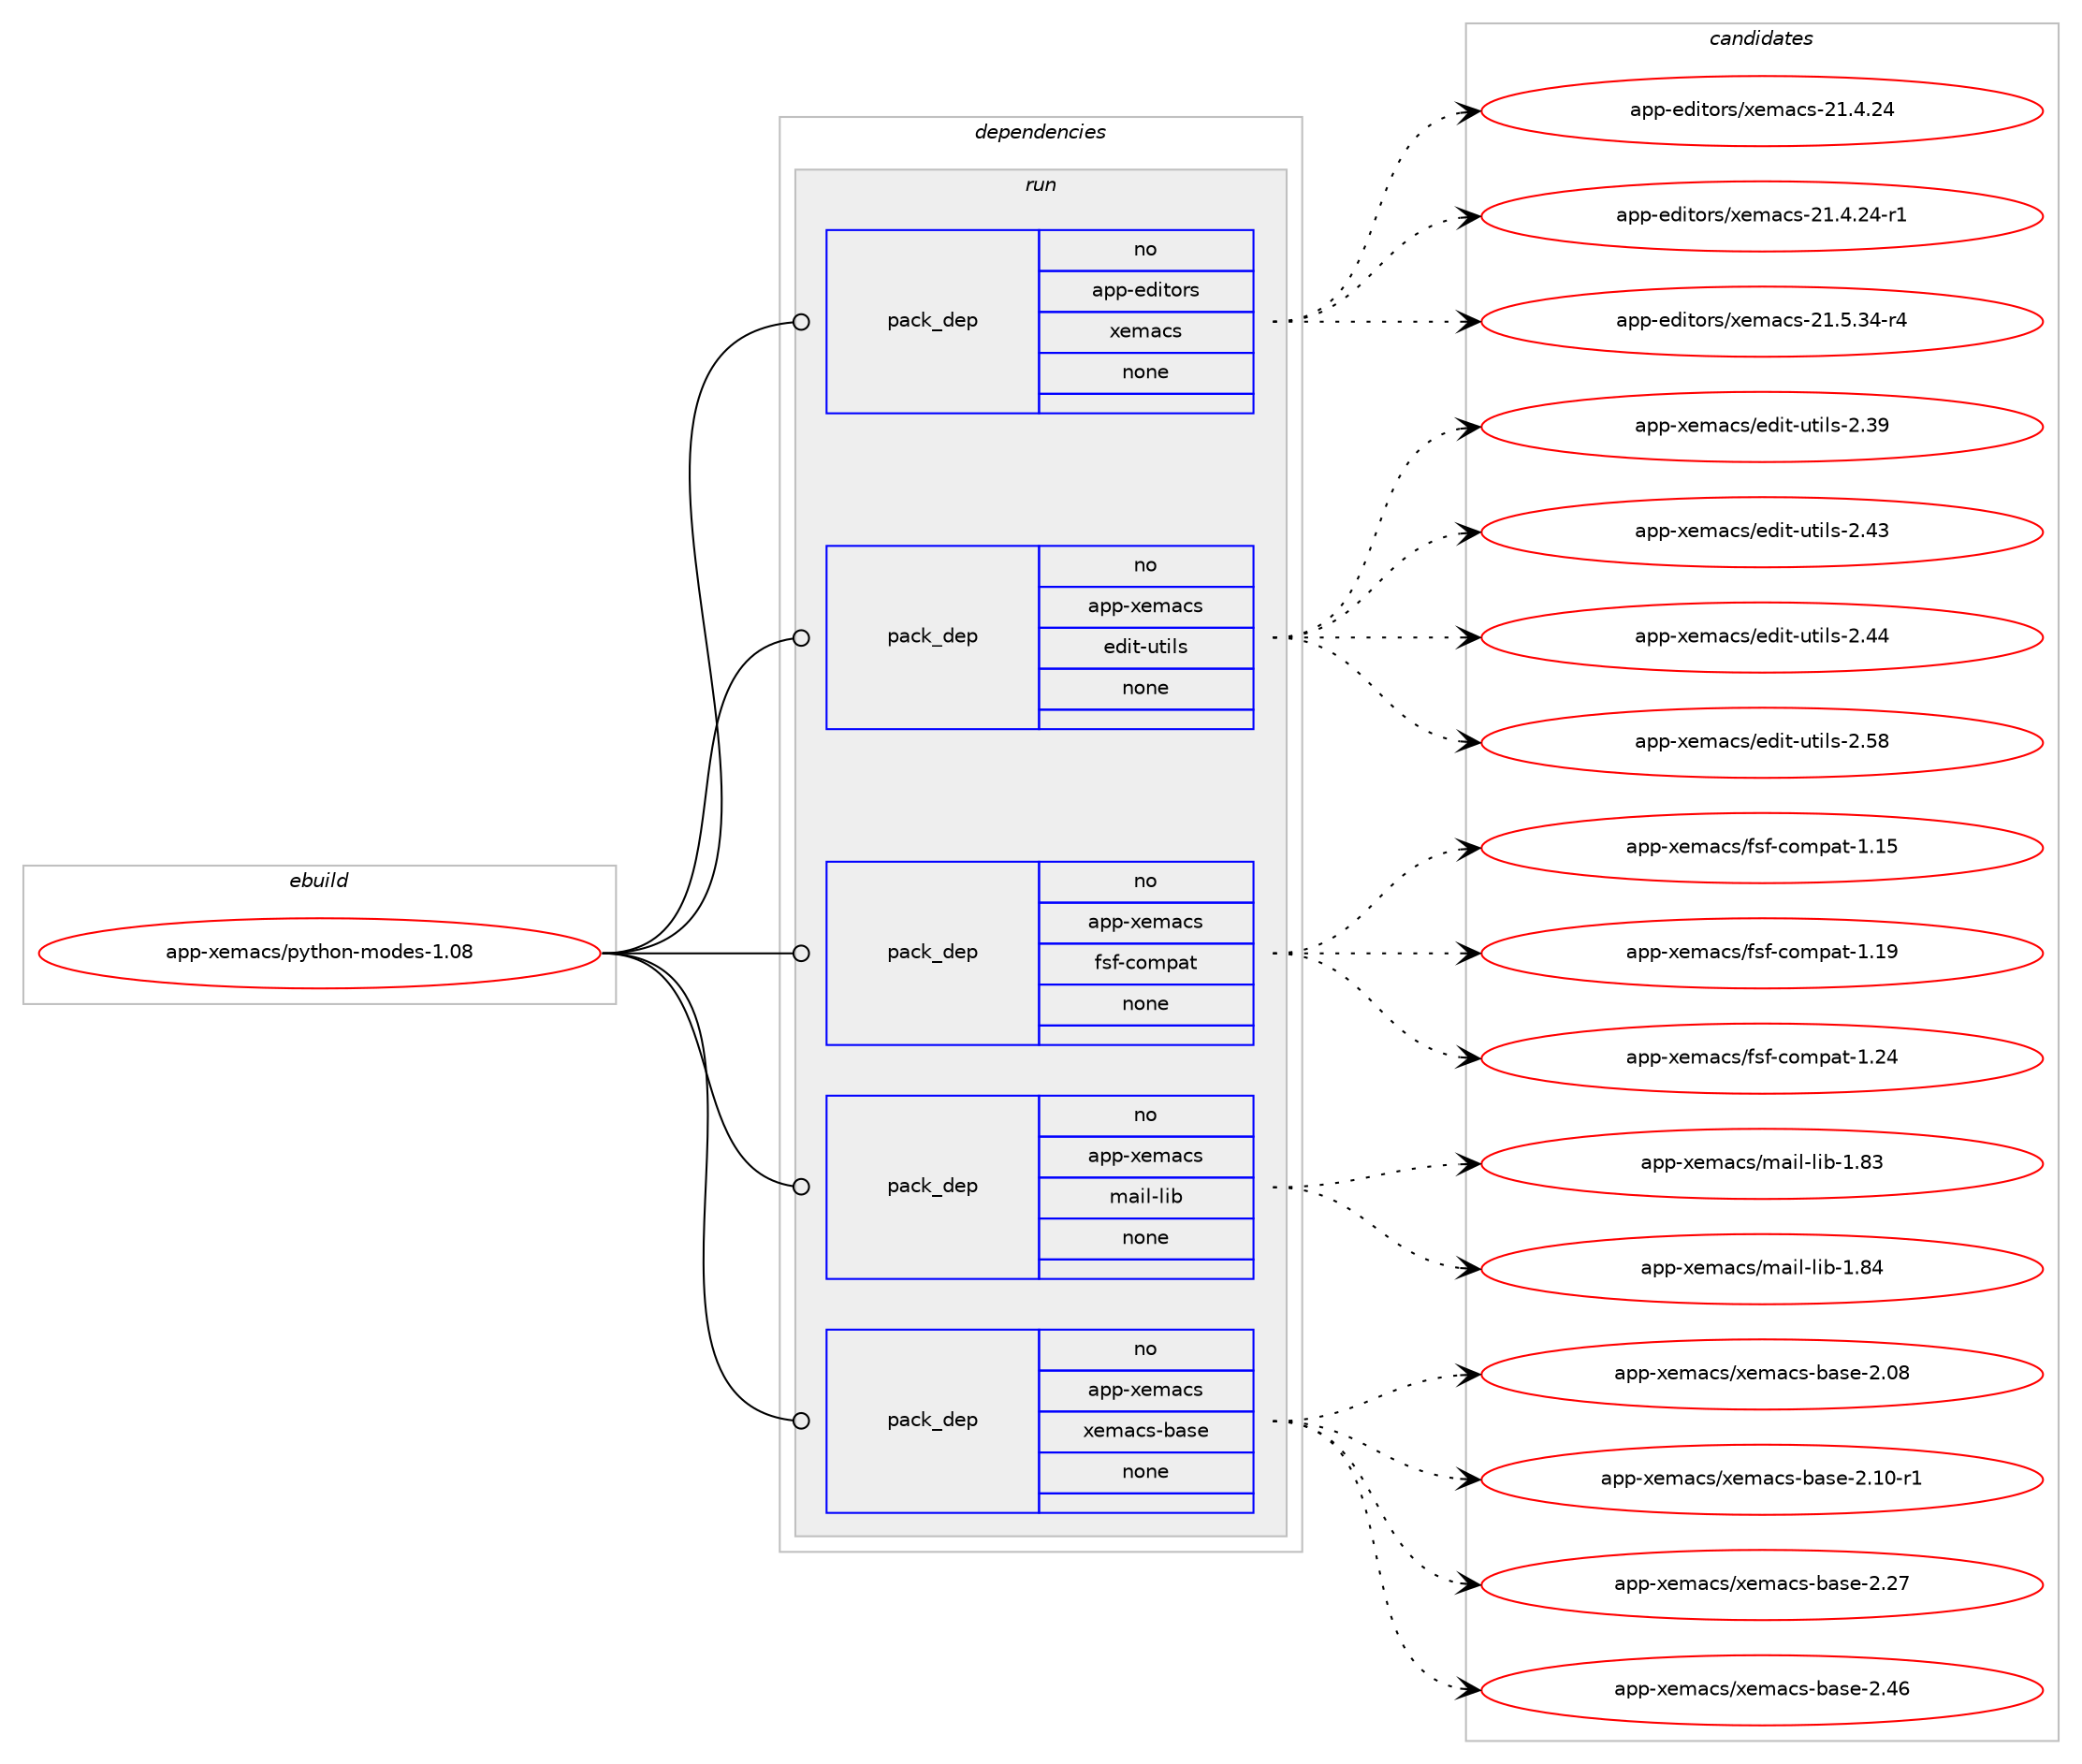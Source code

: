 digraph prolog {

# *************
# Graph options
# *************

newrank=true;
concentrate=true;
compound=true;
graph [rankdir=LR,fontname=Helvetica,fontsize=10,ranksep=1.5];#, ranksep=2.5, nodesep=0.2];
edge  [arrowhead=vee];
node  [fontname=Helvetica,fontsize=10];

# **********
# The ebuild
# **********

subgraph cluster_leftcol {
color=gray;
rank=same;
label=<<i>ebuild</i>>;
id [label="app-xemacs/python-modes-1.08", color=red, width=4, href="../app-xemacs/python-modes-1.08.svg"];
}

# ****************
# The dependencies
# ****************

subgraph cluster_midcol {
color=gray;
label=<<i>dependencies</i>>;
subgraph cluster_compile {
fillcolor="#eeeeee";
style=filled;
label=<<i>compile</i>>;
}
subgraph cluster_compileandrun {
fillcolor="#eeeeee";
style=filled;
label=<<i>compile and run</i>>;
}
subgraph cluster_run {
fillcolor="#eeeeee";
style=filled;
label=<<i>run</i>>;
subgraph pack383809 {
dependency515618 [label=<<TABLE BORDER="0" CELLBORDER="1" CELLSPACING="0" CELLPADDING="4" WIDTH="220"><TR><TD ROWSPAN="6" CELLPADDING="30">pack_dep</TD></TR><TR><TD WIDTH="110">no</TD></TR><TR><TD>app-editors</TD></TR><TR><TD>xemacs</TD></TR><TR><TD>none</TD></TR><TR><TD></TD></TR></TABLE>>, shape=none, color=blue];
}
id:e -> dependency515618:w [weight=20,style="solid",arrowhead="odot"];
subgraph pack383810 {
dependency515619 [label=<<TABLE BORDER="0" CELLBORDER="1" CELLSPACING="0" CELLPADDING="4" WIDTH="220"><TR><TD ROWSPAN="6" CELLPADDING="30">pack_dep</TD></TR><TR><TD WIDTH="110">no</TD></TR><TR><TD>app-xemacs</TD></TR><TR><TD>edit-utils</TD></TR><TR><TD>none</TD></TR><TR><TD></TD></TR></TABLE>>, shape=none, color=blue];
}
id:e -> dependency515619:w [weight=20,style="solid",arrowhead="odot"];
subgraph pack383811 {
dependency515620 [label=<<TABLE BORDER="0" CELLBORDER="1" CELLSPACING="0" CELLPADDING="4" WIDTH="220"><TR><TD ROWSPAN="6" CELLPADDING="30">pack_dep</TD></TR><TR><TD WIDTH="110">no</TD></TR><TR><TD>app-xemacs</TD></TR><TR><TD>fsf-compat</TD></TR><TR><TD>none</TD></TR><TR><TD></TD></TR></TABLE>>, shape=none, color=blue];
}
id:e -> dependency515620:w [weight=20,style="solid",arrowhead="odot"];
subgraph pack383812 {
dependency515621 [label=<<TABLE BORDER="0" CELLBORDER="1" CELLSPACING="0" CELLPADDING="4" WIDTH="220"><TR><TD ROWSPAN="6" CELLPADDING="30">pack_dep</TD></TR><TR><TD WIDTH="110">no</TD></TR><TR><TD>app-xemacs</TD></TR><TR><TD>mail-lib</TD></TR><TR><TD>none</TD></TR><TR><TD></TD></TR></TABLE>>, shape=none, color=blue];
}
id:e -> dependency515621:w [weight=20,style="solid",arrowhead="odot"];
subgraph pack383813 {
dependency515622 [label=<<TABLE BORDER="0" CELLBORDER="1" CELLSPACING="0" CELLPADDING="4" WIDTH="220"><TR><TD ROWSPAN="6" CELLPADDING="30">pack_dep</TD></TR><TR><TD WIDTH="110">no</TD></TR><TR><TD>app-xemacs</TD></TR><TR><TD>xemacs-base</TD></TR><TR><TD>none</TD></TR><TR><TD></TD></TR></TABLE>>, shape=none, color=blue];
}
id:e -> dependency515622:w [weight=20,style="solid",arrowhead="odot"];
}
}

# **************
# The candidates
# **************

subgraph cluster_choices {
rank=same;
color=gray;
label=<<i>candidates</i>>;

subgraph choice383809 {
color=black;
nodesep=1;
choice97112112451011001051161111141154712010110997991154550494652465052 [label="app-editors/xemacs-21.4.24", color=red, width=4,href="../app-editors/xemacs-21.4.24.svg"];
choice971121124510110010511611111411547120101109979911545504946524650524511449 [label="app-editors/xemacs-21.4.24-r1", color=red, width=4,href="../app-editors/xemacs-21.4.24-r1.svg"];
choice971121124510110010511611111411547120101109979911545504946534651524511452 [label="app-editors/xemacs-21.5.34-r4", color=red, width=4,href="../app-editors/xemacs-21.5.34-r4.svg"];
dependency515618:e -> choice97112112451011001051161111141154712010110997991154550494652465052:w [style=dotted,weight="100"];
dependency515618:e -> choice971121124510110010511611111411547120101109979911545504946524650524511449:w [style=dotted,weight="100"];
dependency515618:e -> choice971121124510110010511611111411547120101109979911545504946534651524511452:w [style=dotted,weight="100"];
}
subgraph choice383810 {
color=black;
nodesep=1;
choice9711211245120101109979911547101100105116451171161051081154550465157 [label="app-xemacs/edit-utils-2.39", color=red, width=4,href="../app-xemacs/edit-utils-2.39.svg"];
choice9711211245120101109979911547101100105116451171161051081154550465251 [label="app-xemacs/edit-utils-2.43", color=red, width=4,href="../app-xemacs/edit-utils-2.43.svg"];
choice9711211245120101109979911547101100105116451171161051081154550465252 [label="app-xemacs/edit-utils-2.44", color=red, width=4,href="../app-xemacs/edit-utils-2.44.svg"];
choice9711211245120101109979911547101100105116451171161051081154550465356 [label="app-xemacs/edit-utils-2.58", color=red, width=4,href="../app-xemacs/edit-utils-2.58.svg"];
dependency515619:e -> choice9711211245120101109979911547101100105116451171161051081154550465157:w [style=dotted,weight="100"];
dependency515619:e -> choice9711211245120101109979911547101100105116451171161051081154550465251:w [style=dotted,weight="100"];
dependency515619:e -> choice9711211245120101109979911547101100105116451171161051081154550465252:w [style=dotted,weight="100"];
dependency515619:e -> choice9711211245120101109979911547101100105116451171161051081154550465356:w [style=dotted,weight="100"];
}
subgraph choice383811 {
color=black;
nodesep=1;
choice97112112451201011099799115471021151024599111109112971164549464953 [label="app-xemacs/fsf-compat-1.15", color=red, width=4,href="../app-xemacs/fsf-compat-1.15.svg"];
choice97112112451201011099799115471021151024599111109112971164549464957 [label="app-xemacs/fsf-compat-1.19", color=red, width=4,href="../app-xemacs/fsf-compat-1.19.svg"];
choice97112112451201011099799115471021151024599111109112971164549465052 [label="app-xemacs/fsf-compat-1.24", color=red, width=4,href="../app-xemacs/fsf-compat-1.24.svg"];
dependency515620:e -> choice97112112451201011099799115471021151024599111109112971164549464953:w [style=dotted,weight="100"];
dependency515620:e -> choice97112112451201011099799115471021151024599111109112971164549464957:w [style=dotted,weight="100"];
dependency515620:e -> choice97112112451201011099799115471021151024599111109112971164549465052:w [style=dotted,weight="100"];
}
subgraph choice383812 {
color=black;
nodesep=1;
choice97112112451201011099799115471099710510845108105984549465651 [label="app-xemacs/mail-lib-1.83", color=red, width=4,href="../app-xemacs/mail-lib-1.83.svg"];
choice97112112451201011099799115471099710510845108105984549465652 [label="app-xemacs/mail-lib-1.84", color=red, width=4,href="../app-xemacs/mail-lib-1.84.svg"];
dependency515621:e -> choice97112112451201011099799115471099710510845108105984549465651:w [style=dotted,weight="100"];
dependency515621:e -> choice97112112451201011099799115471099710510845108105984549465652:w [style=dotted,weight="100"];
}
subgraph choice383813 {
color=black;
nodesep=1;
choice971121124512010110997991154712010110997991154598971151014550464856 [label="app-xemacs/xemacs-base-2.08", color=red, width=4,href="../app-xemacs/xemacs-base-2.08.svg"];
choice9711211245120101109979911547120101109979911545989711510145504649484511449 [label="app-xemacs/xemacs-base-2.10-r1", color=red, width=4,href="../app-xemacs/xemacs-base-2.10-r1.svg"];
choice971121124512010110997991154712010110997991154598971151014550465055 [label="app-xemacs/xemacs-base-2.27", color=red, width=4,href="../app-xemacs/xemacs-base-2.27.svg"];
choice971121124512010110997991154712010110997991154598971151014550465254 [label="app-xemacs/xemacs-base-2.46", color=red, width=4,href="../app-xemacs/xemacs-base-2.46.svg"];
dependency515622:e -> choice971121124512010110997991154712010110997991154598971151014550464856:w [style=dotted,weight="100"];
dependency515622:e -> choice9711211245120101109979911547120101109979911545989711510145504649484511449:w [style=dotted,weight="100"];
dependency515622:e -> choice971121124512010110997991154712010110997991154598971151014550465055:w [style=dotted,weight="100"];
dependency515622:e -> choice971121124512010110997991154712010110997991154598971151014550465254:w [style=dotted,weight="100"];
}
}

}

